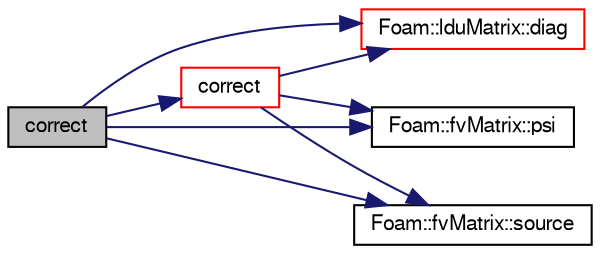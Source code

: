 digraph "correct"
{
  bgcolor="transparent";
  edge [fontname="FreeSans",fontsize="10",labelfontname="FreeSans",labelfontsize="10"];
  node [fontname="FreeSans",fontsize="10",shape=record];
  rankdir="LR";
  Node47 [label="correct",height=0.2,width=0.4,color="black", fillcolor="grey75", style="filled", fontcolor="black"];
  Node47 -> Node48 [color="midnightblue",fontsize="10",style="solid",fontname="FreeSans"];
  Node48 [label="correct",height=0.2,width=0.4,color="red",URL="$a21906.html#acc340a84624d8d339207b5073d6929c7",tooltip="Add resistance. "];
  Node48 -> Node49 [color="midnightblue",fontsize="10",style="solid",fontname="FreeSans"];
  Node49 [label="Foam::lduMatrix::diag",height=0.2,width=0.4,color="red",URL="$a26882.html#a9140aaa9630c2cba2fe28369a649f2f0"];
  Node48 -> Node55 [color="midnightblue",fontsize="10",style="solid",fontname="FreeSans"];
  Node55 [label="Foam::fvMatrix::psi",height=0.2,width=0.4,color="black",URL="$a22358.html#a746a21ead7ed7561097637595338028c"];
  Node48 -> Node56 [color="midnightblue",fontsize="10",style="solid",fontname="FreeSans"];
  Node56 [label="Foam::fvMatrix::source",height=0.2,width=0.4,color="black",URL="$a22358.html#a4c49d61a0e11bbdadf6646dbe3740560"];
  Node47 -> Node49 [color="midnightblue",fontsize="10",style="solid",fontname="FreeSans"];
  Node47 -> Node55 [color="midnightblue",fontsize="10",style="solid",fontname="FreeSans"];
  Node47 -> Node56 [color="midnightblue",fontsize="10",style="solid",fontname="FreeSans"];
}
